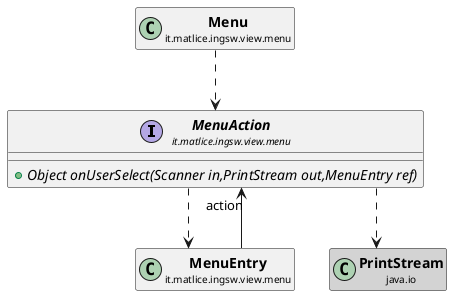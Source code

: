 @startuml

skinparam svgLinkTarget _parent
skinparam linetype ortho
set namespaceSeparator none
interface "<b><size:14>MenuAction</b>\n<size:10>it.matlice.ingsw.view.menu" as it.matlice.ingsw.view.menu.MenuAction  [[../../../../../it/matlice/ingsw/view/menu/MenuAction.html{it.matlice.ingsw.view.menu.MenuAction}]] {
{abstract} +Object onUserSelect(Scanner in,PrintStream out,MenuEntry ref)
}


class "<b><size:14>MenuEntry</b>\n<size:10>it.matlice.ingsw.view.menu" as it.matlice.ingsw.view.menu.MenuEntry  [[../../../../../it/matlice/ingsw/view/menu/MenuEntry.html{it.matlice.ingsw.view.menu.MenuEntry}]] {
}

hide it.matlice.ingsw.view.menu.MenuEntry fields
hide it.matlice.ingsw.view.menu.MenuEntry methods

it.matlice.ingsw.view.menu.MenuEntry -->  "action" it.matlice.ingsw.view.menu.MenuAction


class "<b><size:14>PrintStream</b>\n<size:10>java.io" as java.io.PrintStream  #lightgrey {
}

hide java.io.PrintStream fields
hide java.io.PrintStream methods

it.matlice.ingsw.view.menu.MenuAction ..> java.io.PrintStream

it.matlice.ingsw.view.menu.MenuAction ..> it.matlice.ingsw.view.menu.MenuEntry

class "<b><size:14>Menu</b>\n<size:10>it.matlice.ingsw.view.menu" as it.matlice.ingsw.view.menu.Menu  [[../../../../../it/matlice/ingsw/view/menu/Menu.html{it.matlice.ingsw.view.menu.Menu}]] {
}

hide it.matlice.ingsw.view.menu.Menu fields
hide it.matlice.ingsw.view.menu.Menu methods

it.matlice.ingsw.view.menu.Menu ..> it.matlice.ingsw.view.menu.MenuAction


@enduml
